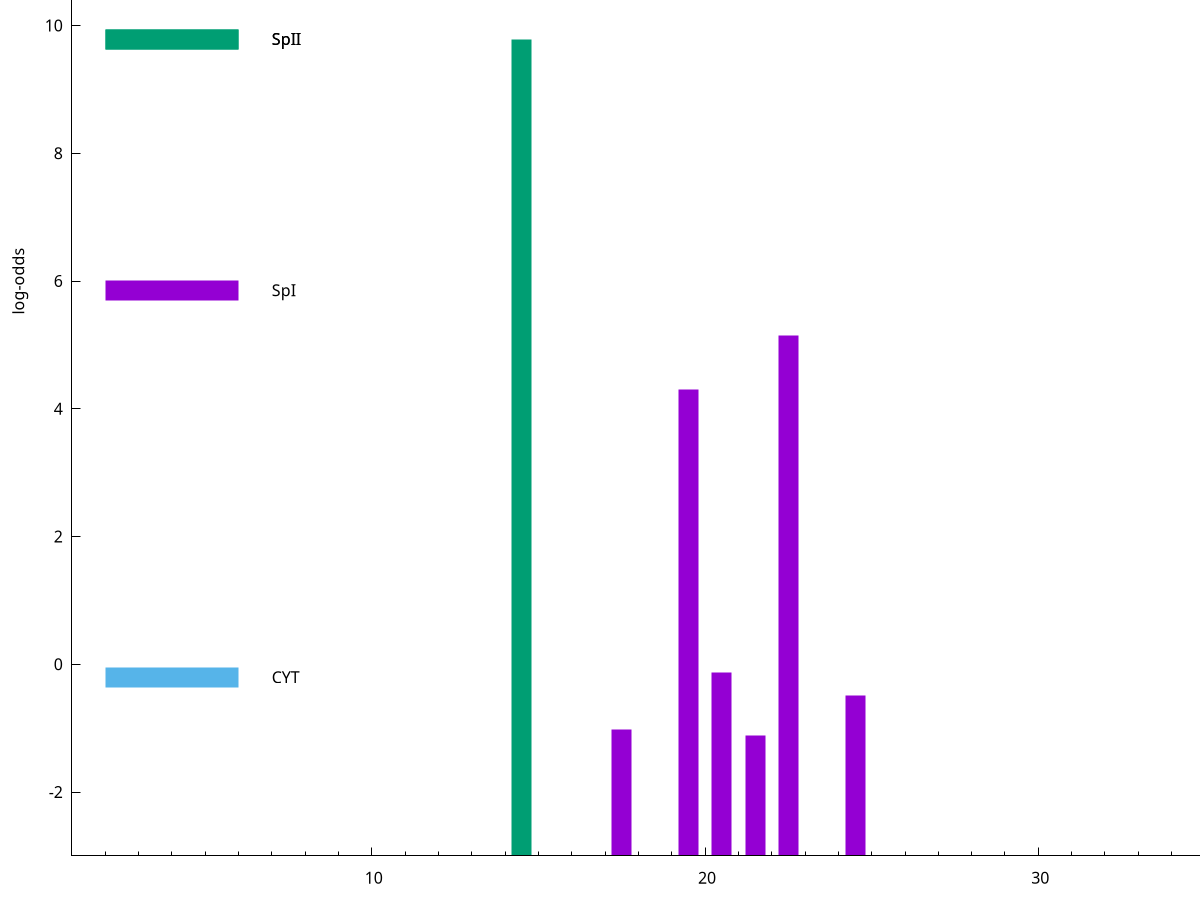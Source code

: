 set title "LipoP predictions for SRR5666468.gff"
set size 2., 1.4
set xrange [1:70] 
set mxtics 10
set yrange [-3:15]
set y2range [0:18]
set ylabel "log-odds"
set term postscript eps color solid "Helvetica" 30
set output "SRR5666468.gff11.eps"
set arrow from 2,9.78975 to 6,9.78975 nohead lt 2 lw 20
set label "SpII" at 7,9.78975
set arrow from 2,5.85621 to 6,5.85621 nohead lt 1 lw 20
set label "SpI" at 7,5.85621
set arrow from 2,-0.200913 to 6,-0.200913 nohead lt 3 lw 20
set label "CYT" at 7,-0.200913
set arrow from 2,9.78975 to 6,9.78975 nohead lt 2 lw 20
set label "SpII" at 7,9.78975
# NOTE: The scores below are the log-odds scores with the threshold
# NOTE: subtracted (a hack to make gnuplot make the histogram all
# NOTE: look nice).
plot "-" axes x1y2 title "" with impulses lt 2 lw 20, "-" axes x1y2 title "" with impulses lt 1 lw 20
14.500000 12.789750
e
22.500000 8.150710
19.500000 7.297050
20.500000 2.864649
24.500000 2.515095
17.500000 1.975810
21.500000 1.877990
e
exit
